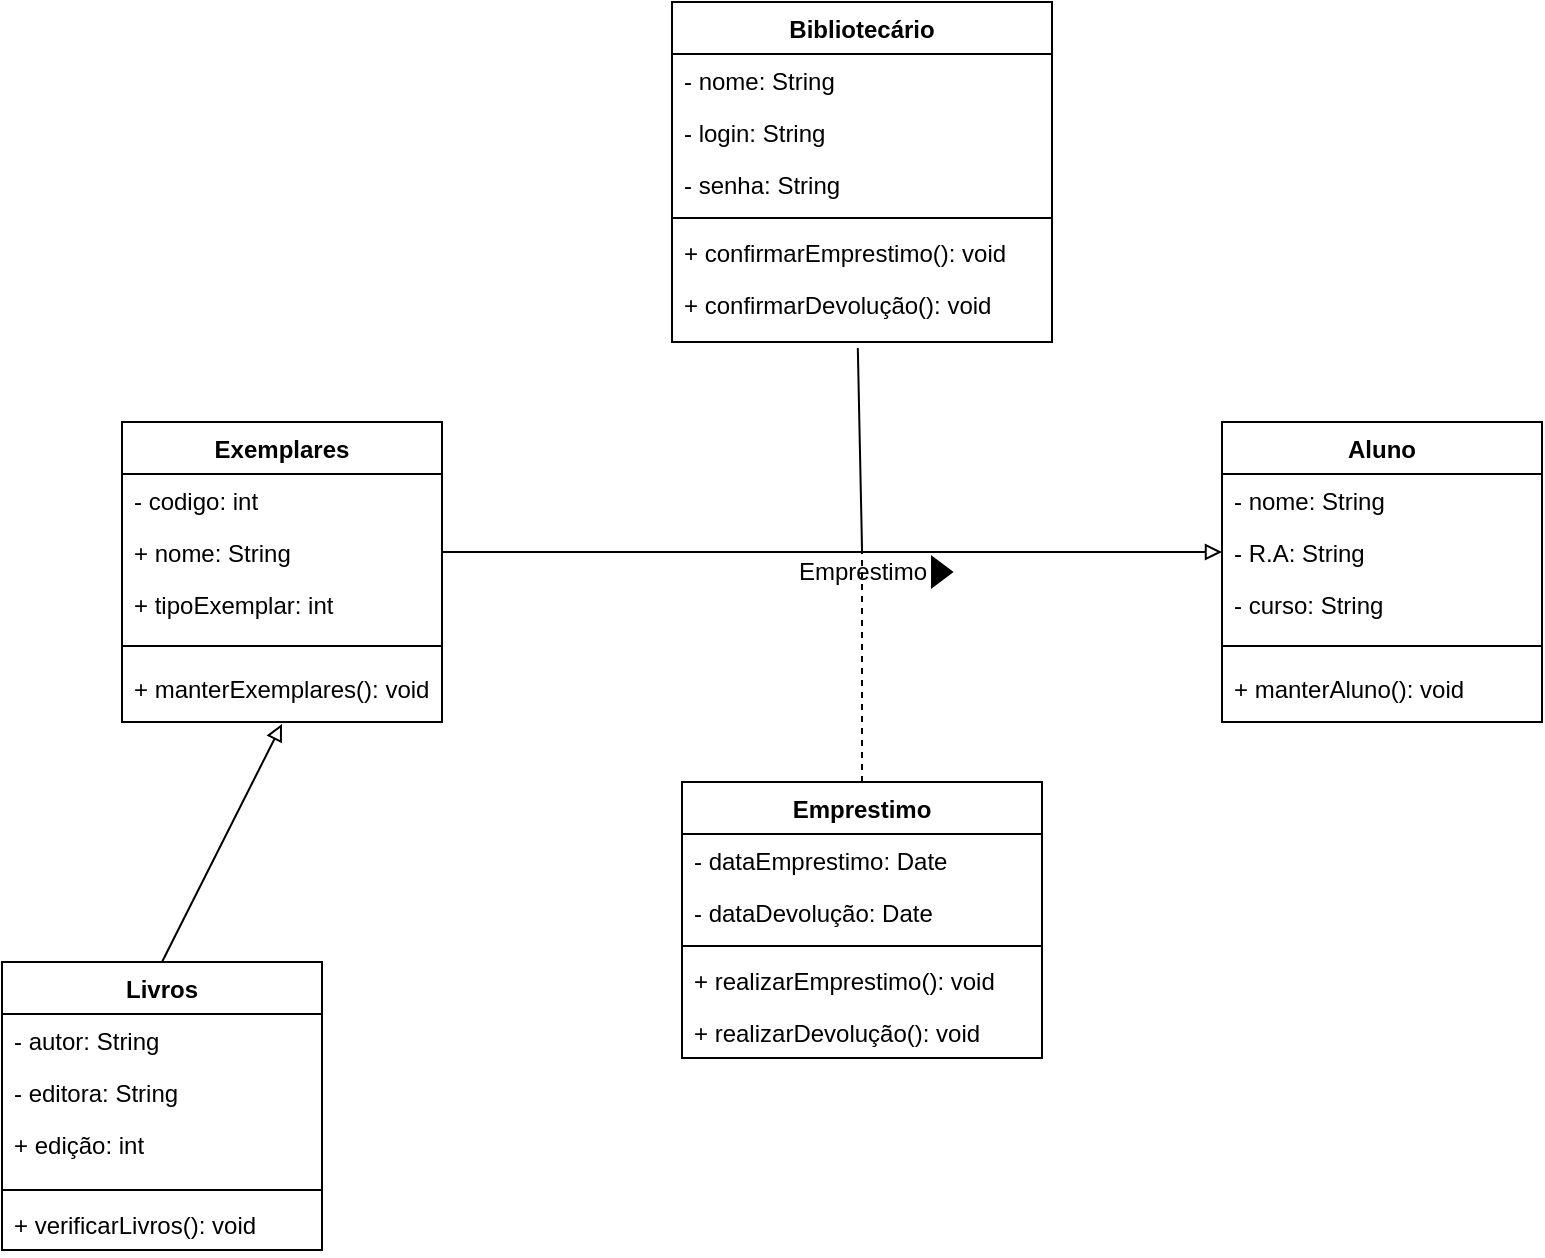 <mxfile version="24.0.7" type="github">
  <diagram name="Página-1" id="p0MpfhqMG6brUh8_gQJS">
    <mxGraphModel dx="1434" dy="1951" grid="1" gridSize="10" guides="1" tooltips="1" connect="1" arrows="1" fold="1" page="1" pageScale="1" pageWidth="827" pageHeight="1169" math="0" shadow="0">
      <root>
        <mxCell id="0" />
        <mxCell id="1" parent="0" />
        <mxCell id="Mhn4H1_Ls9QgaPPQ_zXS-9" value="Livros" style="swimlane;fontStyle=1;align=center;verticalAlign=top;childLayout=stackLayout;horizontal=1;startSize=26;horizontalStack=0;resizeParent=1;resizeParentMax=0;resizeLast=0;collapsible=1;marginBottom=0;whiteSpace=wrap;html=1;" vertex="1" parent="1">
          <mxGeometry x="40" y="350" width="160" height="144" as="geometry" />
        </mxCell>
        <mxCell id="Mhn4H1_Ls9QgaPPQ_zXS-14" value="- autor: String" style="text;strokeColor=none;fillColor=none;align=left;verticalAlign=top;spacingLeft=4;spacingRight=4;overflow=hidden;rotatable=0;points=[[0,0.5],[1,0.5]];portConstraint=eastwest;whiteSpace=wrap;html=1;" vertex="1" parent="Mhn4H1_Ls9QgaPPQ_zXS-9">
          <mxGeometry y="26" width="160" height="26" as="geometry" />
        </mxCell>
        <mxCell id="Mhn4H1_Ls9QgaPPQ_zXS-17" value="- editora: String" style="text;strokeColor=none;fillColor=none;align=left;verticalAlign=top;spacingLeft=4;spacingRight=4;overflow=hidden;rotatable=0;points=[[0,0.5],[1,0.5]];portConstraint=eastwest;whiteSpace=wrap;html=1;" vertex="1" parent="Mhn4H1_Ls9QgaPPQ_zXS-9">
          <mxGeometry y="52" width="160" height="26" as="geometry" />
        </mxCell>
        <mxCell id="Mhn4H1_Ls9QgaPPQ_zXS-10" value="&lt;div&gt;+ edição: int&lt;/div&gt;" style="text;strokeColor=none;fillColor=none;align=left;verticalAlign=top;spacingLeft=4;spacingRight=4;overflow=hidden;rotatable=0;points=[[0,0.5],[1,0.5]];portConstraint=eastwest;whiteSpace=wrap;html=1;" vertex="1" parent="Mhn4H1_Ls9QgaPPQ_zXS-9">
          <mxGeometry y="78" width="160" height="32" as="geometry" />
        </mxCell>
        <mxCell id="Mhn4H1_Ls9QgaPPQ_zXS-11" value="" style="line;strokeWidth=1;fillColor=none;align=left;verticalAlign=middle;spacingTop=-1;spacingLeft=3;spacingRight=3;rotatable=0;labelPosition=right;points=[];portConstraint=eastwest;strokeColor=inherit;" vertex="1" parent="Mhn4H1_Ls9QgaPPQ_zXS-9">
          <mxGeometry y="110" width="160" height="8" as="geometry" />
        </mxCell>
        <mxCell id="Mhn4H1_Ls9QgaPPQ_zXS-12" value="+ verificarLivros(): void" style="text;strokeColor=none;fillColor=none;align=left;verticalAlign=top;spacingLeft=4;spacingRight=4;overflow=hidden;rotatable=0;points=[[0,0.5],[1,0.5]];portConstraint=eastwest;whiteSpace=wrap;html=1;" vertex="1" parent="Mhn4H1_Ls9QgaPPQ_zXS-9">
          <mxGeometry y="118" width="160" height="26" as="geometry" />
        </mxCell>
        <mxCell id="Mhn4H1_Ls9QgaPPQ_zXS-18" value="Exemplares" style="swimlane;fontStyle=1;align=center;verticalAlign=top;childLayout=stackLayout;horizontal=1;startSize=26;horizontalStack=0;resizeParent=1;resizeParentMax=0;resizeLast=0;collapsible=1;marginBottom=0;whiteSpace=wrap;html=1;" vertex="1" parent="1">
          <mxGeometry x="100" y="80" width="160" height="150" as="geometry" />
        </mxCell>
        <mxCell id="Mhn4H1_Ls9QgaPPQ_zXS-19" value="- codigo: int" style="text;strokeColor=none;fillColor=none;align=left;verticalAlign=top;spacingLeft=4;spacingRight=4;overflow=hidden;rotatable=0;points=[[0,0.5],[1,0.5]];portConstraint=eastwest;whiteSpace=wrap;html=1;" vertex="1" parent="Mhn4H1_Ls9QgaPPQ_zXS-18">
          <mxGeometry y="26" width="160" height="26" as="geometry" />
        </mxCell>
        <mxCell id="Mhn4H1_Ls9QgaPPQ_zXS-22" value="+ nome: String" style="text;strokeColor=none;fillColor=none;align=left;verticalAlign=top;spacingLeft=4;spacingRight=4;overflow=hidden;rotatable=0;points=[[0,0.5],[1,0.5]];portConstraint=eastwest;whiteSpace=wrap;html=1;" vertex="1" parent="Mhn4H1_Ls9QgaPPQ_zXS-18">
          <mxGeometry y="52" width="160" height="26" as="geometry" />
        </mxCell>
        <mxCell id="Mhn4H1_Ls9QgaPPQ_zXS-23" value="+ tipoExemplar: int" style="text;strokeColor=none;fillColor=none;align=left;verticalAlign=top;spacingLeft=4;spacingRight=4;overflow=hidden;rotatable=0;points=[[0,0.5],[1,0.5]];portConstraint=eastwest;whiteSpace=wrap;html=1;" vertex="1" parent="Mhn4H1_Ls9QgaPPQ_zXS-18">
          <mxGeometry y="78" width="160" height="26" as="geometry" />
        </mxCell>
        <mxCell id="Mhn4H1_Ls9QgaPPQ_zXS-20" value="" style="line;strokeWidth=1;fillColor=none;align=left;verticalAlign=middle;spacingTop=-1;spacingLeft=3;spacingRight=3;rotatable=0;labelPosition=right;points=[];portConstraint=eastwest;strokeColor=inherit;" vertex="1" parent="Mhn4H1_Ls9QgaPPQ_zXS-18">
          <mxGeometry y="104" width="160" height="16" as="geometry" />
        </mxCell>
        <mxCell id="Mhn4H1_Ls9QgaPPQ_zXS-21" value="+ manterExemplares(): void" style="text;strokeColor=none;fillColor=none;align=left;verticalAlign=top;spacingLeft=4;spacingRight=4;overflow=hidden;rotatable=0;points=[[0,0.5],[1,0.5]];portConstraint=eastwest;whiteSpace=wrap;html=1;" vertex="1" parent="Mhn4H1_Ls9QgaPPQ_zXS-18">
          <mxGeometry y="120" width="160" height="30" as="geometry" />
        </mxCell>
        <mxCell id="Mhn4H1_Ls9QgaPPQ_zXS-24" value="Aluno" style="swimlane;fontStyle=1;align=center;verticalAlign=top;childLayout=stackLayout;horizontal=1;startSize=26;horizontalStack=0;resizeParent=1;resizeParentMax=0;resizeLast=0;collapsible=1;marginBottom=0;whiteSpace=wrap;html=1;" vertex="1" parent="1">
          <mxGeometry x="650" y="80" width="160" height="150" as="geometry" />
        </mxCell>
        <mxCell id="Mhn4H1_Ls9QgaPPQ_zXS-25" value="- nome: String" style="text;strokeColor=none;fillColor=none;align=left;verticalAlign=top;spacingLeft=4;spacingRight=4;overflow=hidden;rotatable=0;points=[[0,0.5],[1,0.5]];portConstraint=eastwest;whiteSpace=wrap;html=1;" vertex="1" parent="Mhn4H1_Ls9QgaPPQ_zXS-24">
          <mxGeometry y="26" width="160" height="26" as="geometry" />
        </mxCell>
        <mxCell id="Mhn4H1_Ls9QgaPPQ_zXS-28" value="- R.A: String" style="text;strokeColor=none;fillColor=none;align=left;verticalAlign=top;spacingLeft=4;spacingRight=4;overflow=hidden;rotatable=0;points=[[0,0.5],[1,0.5]];portConstraint=eastwest;whiteSpace=wrap;html=1;" vertex="1" parent="Mhn4H1_Ls9QgaPPQ_zXS-24">
          <mxGeometry y="52" width="160" height="26" as="geometry" />
        </mxCell>
        <mxCell id="Mhn4H1_Ls9QgaPPQ_zXS-29" value="- curso: String" style="text;strokeColor=none;fillColor=none;align=left;verticalAlign=top;spacingLeft=4;spacingRight=4;overflow=hidden;rotatable=0;points=[[0,0.5],[1,0.5]];portConstraint=eastwest;whiteSpace=wrap;html=1;" vertex="1" parent="Mhn4H1_Ls9QgaPPQ_zXS-24">
          <mxGeometry y="78" width="160" height="26" as="geometry" />
        </mxCell>
        <mxCell id="Mhn4H1_Ls9QgaPPQ_zXS-26" value="" style="line;strokeWidth=1;fillColor=none;align=left;verticalAlign=middle;spacingTop=-1;spacingLeft=3;spacingRight=3;rotatable=0;labelPosition=right;points=[];portConstraint=eastwest;strokeColor=inherit;" vertex="1" parent="Mhn4H1_Ls9QgaPPQ_zXS-24">
          <mxGeometry y="104" width="160" height="16" as="geometry" />
        </mxCell>
        <mxCell id="Mhn4H1_Ls9QgaPPQ_zXS-27" value="+ manterAluno(): void" style="text;strokeColor=none;fillColor=none;align=left;verticalAlign=top;spacingLeft=4;spacingRight=4;overflow=hidden;rotatable=0;points=[[0,0.5],[1,0.5]];portConstraint=eastwest;whiteSpace=wrap;html=1;" vertex="1" parent="Mhn4H1_Ls9QgaPPQ_zXS-24">
          <mxGeometry y="120" width="160" height="30" as="geometry" />
        </mxCell>
        <mxCell id="Mhn4H1_Ls9QgaPPQ_zXS-30" style="rounded=0;orthogonalLoop=1;jettySize=auto;html=1;exitX=0.5;exitY=0;exitDx=0;exitDy=0;entryX=0.5;entryY=1.033;entryDx=0;entryDy=0;entryPerimeter=0;endArrow=block;endFill=0;strokeWidth=1;" edge="1" parent="1" source="Mhn4H1_Ls9QgaPPQ_zXS-9" target="Mhn4H1_Ls9QgaPPQ_zXS-21">
          <mxGeometry relative="1" as="geometry" />
        </mxCell>
        <mxCell id="Mhn4H1_Ls9QgaPPQ_zXS-45" style="edgeStyle=orthogonalEdgeStyle;rounded=0;orthogonalLoop=1;jettySize=auto;html=1;exitX=0.5;exitY=0;exitDx=0;exitDy=0;endArrow=none;endFill=0;dashed=1;" edge="1" parent="1" source="Mhn4H1_Ls9QgaPPQ_zXS-35">
          <mxGeometry relative="1" as="geometry">
            <mxPoint x="470" y="140" as="targetPoint" />
          </mxGeometry>
        </mxCell>
        <mxCell id="Mhn4H1_Ls9QgaPPQ_zXS-35" value="Emprestimo" style="swimlane;fontStyle=1;align=center;verticalAlign=top;childLayout=stackLayout;horizontal=1;startSize=26;horizontalStack=0;resizeParent=1;resizeParentMax=0;resizeLast=0;collapsible=1;marginBottom=0;whiteSpace=wrap;html=1;" vertex="1" parent="1">
          <mxGeometry x="380" y="260" width="180" height="138" as="geometry" />
        </mxCell>
        <mxCell id="Mhn4H1_Ls9QgaPPQ_zXS-36" value="- dataEmprestimo: Date" style="text;strokeColor=none;fillColor=none;align=left;verticalAlign=top;spacingLeft=4;spacingRight=4;overflow=hidden;rotatable=0;points=[[0,0.5],[1,0.5]];portConstraint=eastwest;whiteSpace=wrap;html=1;" vertex="1" parent="Mhn4H1_Ls9QgaPPQ_zXS-35">
          <mxGeometry y="26" width="180" height="26" as="geometry" />
        </mxCell>
        <mxCell id="Mhn4H1_Ls9QgaPPQ_zXS-39" value="- dataDevolução: Date" style="text;strokeColor=none;fillColor=none;align=left;verticalAlign=top;spacingLeft=4;spacingRight=4;overflow=hidden;rotatable=0;points=[[0,0.5],[1,0.5]];portConstraint=eastwest;whiteSpace=wrap;html=1;" vertex="1" parent="Mhn4H1_Ls9QgaPPQ_zXS-35">
          <mxGeometry y="52" width="180" height="26" as="geometry" />
        </mxCell>
        <mxCell id="Mhn4H1_Ls9QgaPPQ_zXS-37" value="" style="line;strokeWidth=1;fillColor=none;align=left;verticalAlign=middle;spacingTop=-1;spacingLeft=3;spacingRight=3;rotatable=0;labelPosition=right;points=[];portConstraint=eastwest;strokeColor=inherit;" vertex="1" parent="Mhn4H1_Ls9QgaPPQ_zXS-35">
          <mxGeometry y="78" width="180" height="8" as="geometry" />
        </mxCell>
        <mxCell id="Mhn4H1_Ls9QgaPPQ_zXS-38" value="+ realizarEmprestimo(): void" style="text;strokeColor=none;fillColor=none;align=left;verticalAlign=top;spacingLeft=4;spacingRight=4;overflow=hidden;rotatable=0;points=[[0,0.5],[1,0.5]];portConstraint=eastwest;whiteSpace=wrap;html=1;" vertex="1" parent="Mhn4H1_Ls9QgaPPQ_zXS-35">
          <mxGeometry y="86" width="180" height="26" as="geometry" />
        </mxCell>
        <mxCell id="Mhn4H1_Ls9QgaPPQ_zXS-43" value="+ realizarDevolução(): void" style="text;strokeColor=none;fillColor=none;align=left;verticalAlign=top;spacingLeft=4;spacingRight=4;overflow=hidden;rotatable=0;points=[[0,0.5],[1,0.5]];portConstraint=eastwest;whiteSpace=wrap;html=1;" vertex="1" parent="Mhn4H1_Ls9QgaPPQ_zXS-35">
          <mxGeometry y="112" width="180" height="26" as="geometry" />
        </mxCell>
        <mxCell id="Mhn4H1_Ls9QgaPPQ_zXS-44" style="rounded=0;orthogonalLoop=1;jettySize=auto;html=1;exitX=1;exitY=0.5;exitDx=0;exitDy=0;entryX=0;entryY=0.5;entryDx=0;entryDy=0;endArrow=block;endFill=0;" edge="1" parent="1" source="Mhn4H1_Ls9QgaPPQ_zXS-22" target="Mhn4H1_Ls9QgaPPQ_zXS-28">
          <mxGeometry relative="1" as="geometry">
            <Array as="points">
              <mxPoint x="460" y="145" />
            </Array>
          </mxGeometry>
        </mxCell>
        <mxCell id="Mhn4H1_Ls9QgaPPQ_zXS-47" value="Emprestimo" style="text;html=1;align=center;verticalAlign=middle;resizable=0;points=[];autosize=1;strokeColor=none;fillColor=none;" vertex="1" parent="1">
          <mxGeometry x="425" y="140" width="90" height="30" as="geometry" />
        </mxCell>
        <mxCell id="Mhn4H1_Ls9QgaPPQ_zXS-48" value="" style="triangle;whiteSpace=wrap;html=1;fillColor=#000000;" vertex="1" parent="1">
          <mxGeometry x="505" y="147.5" width="10" height="15" as="geometry" />
        </mxCell>
        <mxCell id="Mhn4H1_Ls9QgaPPQ_zXS-60" style="rounded=0;orthogonalLoop=1;jettySize=auto;html=1;exitX=0.489;exitY=1.094;exitDx=0;exitDy=0;exitPerimeter=0;entryX=0.5;entryY=0.1;entryDx=0;entryDy=0;entryPerimeter=0;endArrow=none;endFill=0;" edge="1" parent="1" source="Mhn4H1_Ls9QgaPPQ_zXS-59" target="Mhn4H1_Ls9QgaPPQ_zXS-47">
          <mxGeometry relative="1" as="geometry">
            <mxPoint x="470" y="140" as="targetPoint" />
            <mxPoint x="414" y="120" as="sourcePoint" />
          </mxGeometry>
        </mxCell>
        <mxCell id="Mhn4H1_Ls9QgaPPQ_zXS-50" value="Bibliotecário" style="swimlane;fontStyle=1;align=center;verticalAlign=top;childLayout=stackLayout;horizontal=1;startSize=26;horizontalStack=0;resizeParent=1;resizeParentMax=0;resizeLast=0;collapsible=1;marginBottom=0;whiteSpace=wrap;html=1;" vertex="1" parent="1">
          <mxGeometry x="375" y="-130" width="190" height="170" as="geometry" />
        </mxCell>
        <mxCell id="Mhn4H1_Ls9QgaPPQ_zXS-51" value="- nome: String" style="text;strokeColor=none;fillColor=none;align=left;verticalAlign=top;spacingLeft=4;spacingRight=4;overflow=hidden;rotatable=0;points=[[0,0.5],[1,0.5]];portConstraint=eastwest;whiteSpace=wrap;html=1;" vertex="1" parent="Mhn4H1_Ls9QgaPPQ_zXS-50">
          <mxGeometry y="26" width="190" height="26" as="geometry" />
        </mxCell>
        <mxCell id="Mhn4H1_Ls9QgaPPQ_zXS-54" value="- login: String" style="text;strokeColor=none;fillColor=none;align=left;verticalAlign=top;spacingLeft=4;spacingRight=4;overflow=hidden;rotatable=0;points=[[0,0.5],[1,0.5]];portConstraint=eastwest;whiteSpace=wrap;html=1;" vertex="1" parent="Mhn4H1_Ls9QgaPPQ_zXS-50">
          <mxGeometry y="52" width="190" height="26" as="geometry" />
        </mxCell>
        <mxCell id="Mhn4H1_Ls9QgaPPQ_zXS-55" value="- senha: String" style="text;strokeColor=none;fillColor=none;align=left;verticalAlign=top;spacingLeft=4;spacingRight=4;overflow=hidden;rotatable=0;points=[[0,0.5],[1,0.5]];portConstraint=eastwest;whiteSpace=wrap;html=1;" vertex="1" parent="Mhn4H1_Ls9QgaPPQ_zXS-50">
          <mxGeometry y="78" width="190" height="26" as="geometry" />
        </mxCell>
        <mxCell id="Mhn4H1_Ls9QgaPPQ_zXS-52" value="" style="line;strokeWidth=1;fillColor=none;align=left;verticalAlign=middle;spacingTop=-1;spacingLeft=3;spacingRight=3;rotatable=0;labelPosition=right;points=[];portConstraint=eastwest;strokeColor=inherit;" vertex="1" parent="Mhn4H1_Ls9QgaPPQ_zXS-50">
          <mxGeometry y="104" width="190" height="8" as="geometry" />
        </mxCell>
        <mxCell id="Mhn4H1_Ls9QgaPPQ_zXS-53" value="+ confirmarEmprestimo(): void" style="text;strokeColor=none;fillColor=none;align=left;verticalAlign=top;spacingLeft=4;spacingRight=4;overflow=hidden;rotatable=0;points=[[0,0.5],[1,0.5]];portConstraint=eastwest;whiteSpace=wrap;html=1;" vertex="1" parent="Mhn4H1_Ls9QgaPPQ_zXS-50">
          <mxGeometry y="112" width="190" height="26" as="geometry" />
        </mxCell>
        <mxCell id="Mhn4H1_Ls9QgaPPQ_zXS-59" value="+ confirmarDevolução(): void" style="text;strokeColor=none;fillColor=none;align=left;verticalAlign=top;spacingLeft=4;spacingRight=4;overflow=hidden;rotatable=0;points=[[0,0.5],[1,0.5]];portConstraint=eastwest;whiteSpace=wrap;html=1;" vertex="1" parent="Mhn4H1_Ls9QgaPPQ_zXS-50">
          <mxGeometry y="138" width="190" height="32" as="geometry" />
        </mxCell>
      </root>
    </mxGraphModel>
  </diagram>
</mxfile>
